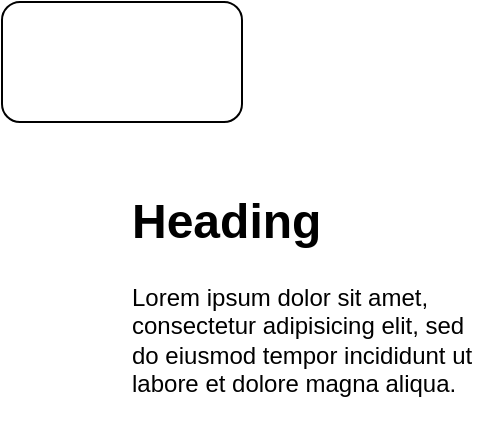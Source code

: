 <mxfile version="14.1.9" type="github">
  <diagram id="yWbhXTpydTrVe__FQUW6" name="第 1 页">
    <mxGraphModel dx="946" dy="589" grid="1" gridSize="10" guides="1" tooltips="1" connect="1" arrows="1" fold="1" page="1" pageScale="1" pageWidth="827" pageHeight="1169" math="0" shadow="0">
      <root>
        <mxCell id="0" />
        <mxCell id="1" parent="0" />
        <mxCell id="7HT2NqwfJo5AMSvjqp5i-1" value="" style="rounded=1;whiteSpace=wrap;html=1;" vertex="1" parent="1">
          <mxGeometry x="170" y="280" width="120" height="60" as="geometry" />
        </mxCell>
        <mxCell id="7HT2NqwfJo5AMSvjqp5i-2" value="&lt;h1&gt;Heading&lt;/h1&gt;&lt;p&gt;Lorem ipsum dolor sit amet, consectetur adipisicing elit, sed do eiusmod tempor incididunt ut labore et dolore magna aliqua.&lt;/p&gt;" style="text;html=1;strokeColor=none;fillColor=none;spacing=5;spacingTop=-20;whiteSpace=wrap;overflow=hidden;rounded=0;" vertex="1" parent="1">
          <mxGeometry x="230" y="370" width="190" height="120" as="geometry" />
        </mxCell>
      </root>
    </mxGraphModel>
  </diagram>
</mxfile>
